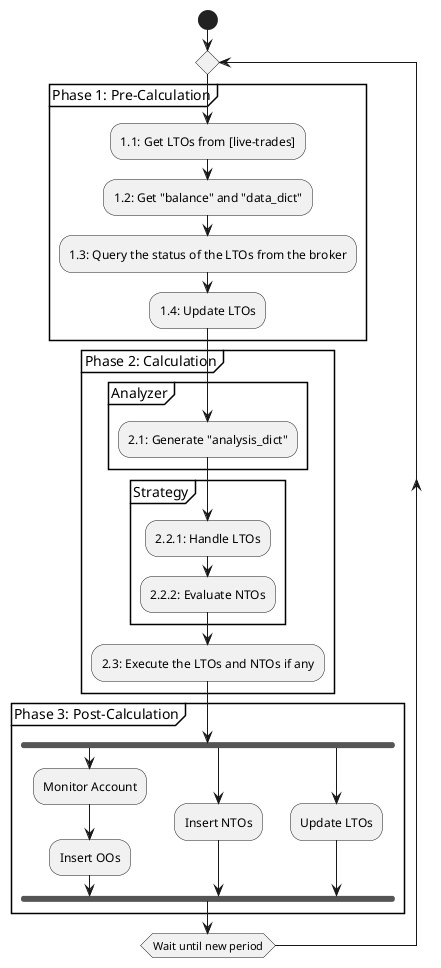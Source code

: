 @startuml
start

repeat
  partition "Phase 1: Pre-Calculation" {

      :1.1: Get LTOs from [live-trades];
      :1.2: Get "balance" and "data_dict";
      :1.3: Query the status of the LTOs from the broker;
      :1.4: Update LTOs;
  }

  partition "Phase 2: Calculation" {
    partition Analyzer {
      :2.1: Generate "analysis_dict";
    }
    partition Strategy {
      :2.2.1: Handle LTOs;
      :2.2.2: Evaluate NTOs;
    }
    :2.3: Execute the LTOs and NTOs if any;
  }

  partition "Phase 3: Post-Calculation" {
    fork
      :Monitor Account;
      :Insert OOs;
    fork again
      :Insert NTOs;
    fork again
      :Update LTOs;
    end fork
  }
repeat while (Wait until new period)
@enduml